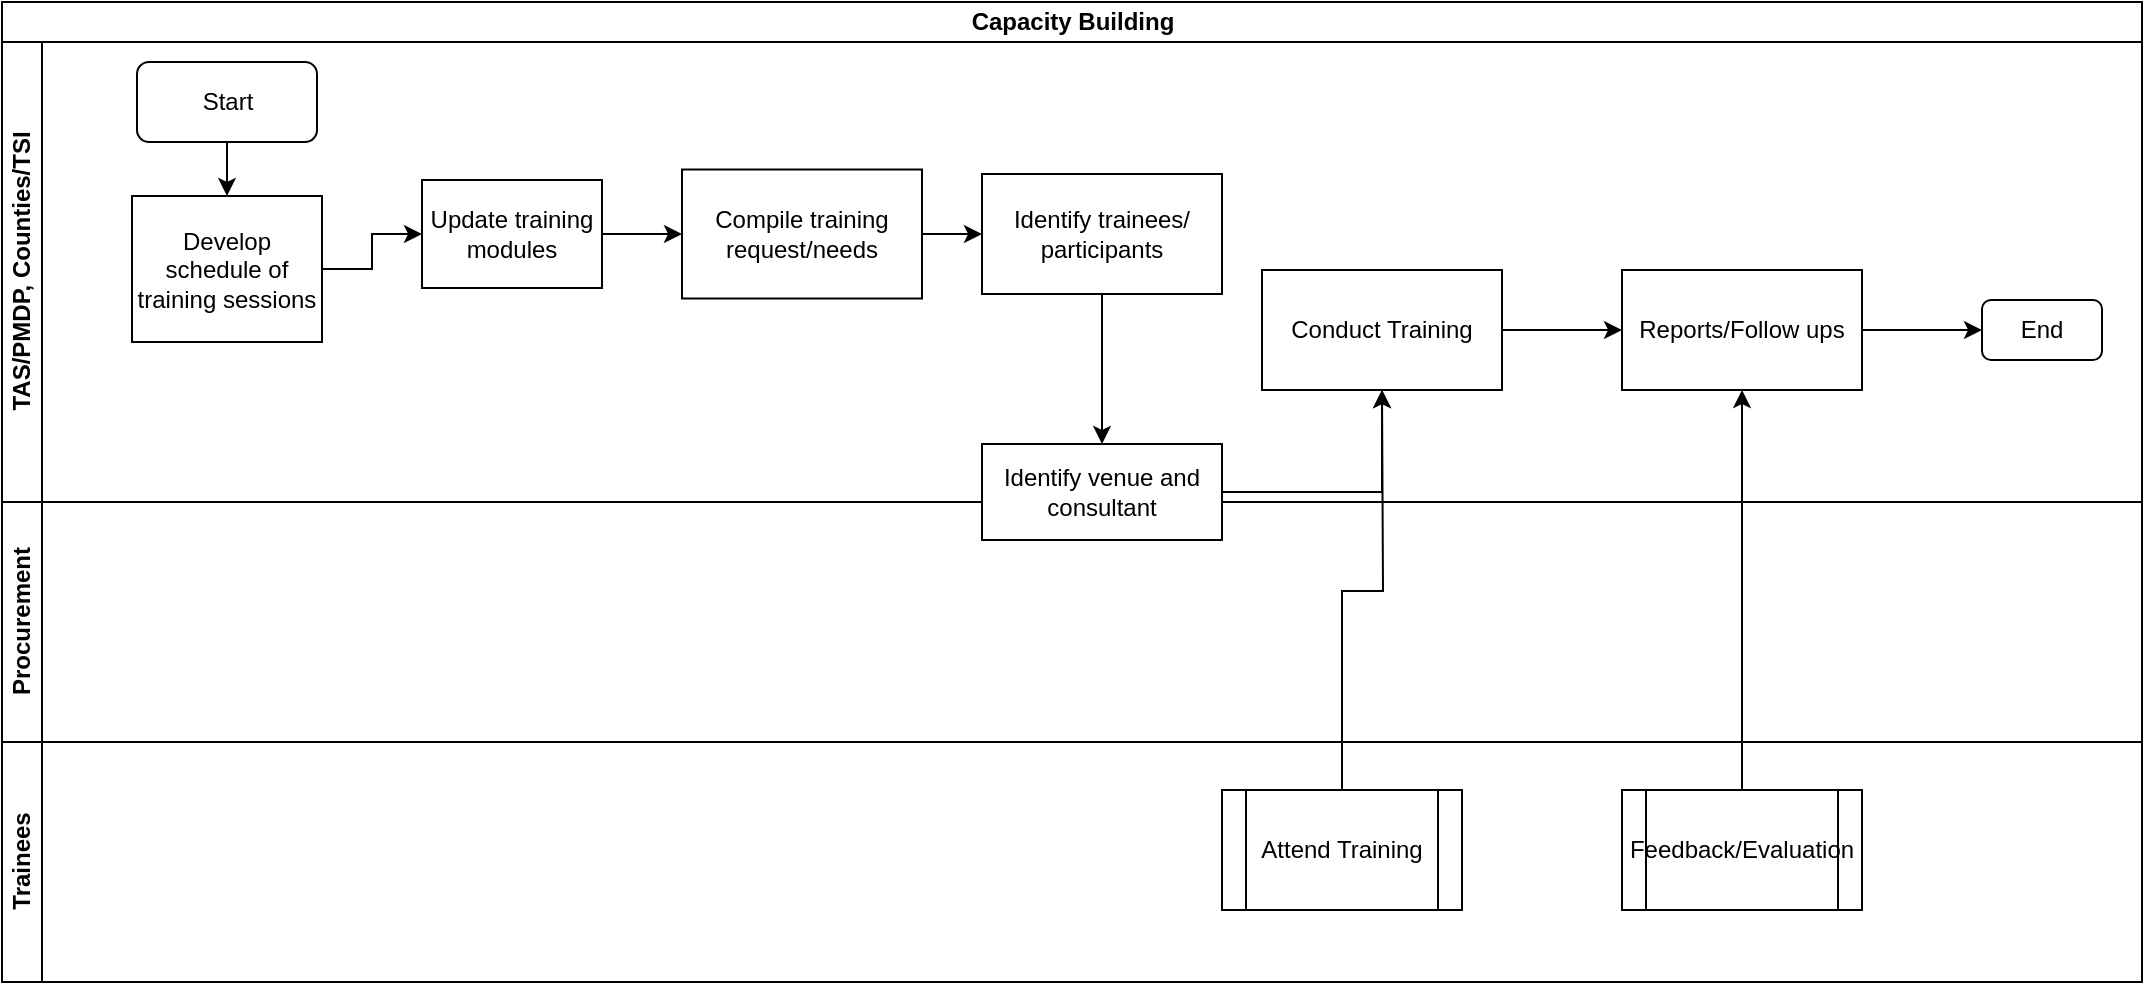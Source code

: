 <mxfile version="13.6.5" type="github">
  <diagram id="rCNa7DLD2jpDUoPVRZJ3" name="Page-1">
    <mxGraphModel dx="1038" dy="547" grid="1" gridSize="10" guides="1" tooltips="1" connect="1" arrows="1" fold="1" page="1" pageScale="1" pageWidth="1169" pageHeight="827" math="0" shadow="0">
      <root>
        <mxCell id="0" />
        <mxCell id="1" parent="0" />
        <mxCell id="l5Gfr-ivbOJTfbFVOcsI-1" value="Capacity Building" style="swimlane;html=1;childLayout=stackLayout;resizeParent=1;resizeParentMax=0;horizontal=1;startSize=20;horizontalStack=0;" vertex="1" parent="1">
          <mxGeometry x="70" y="80" width="1070" height="490" as="geometry" />
        </mxCell>
        <mxCell id="l5Gfr-ivbOJTfbFVOcsI-2" value="TAS/PMDP, Counties/TSI" style="swimlane;html=1;startSize=20;horizontal=0;" vertex="1" parent="l5Gfr-ivbOJTfbFVOcsI-1">
          <mxGeometry y="20" width="1070" height="230" as="geometry" />
        </mxCell>
        <mxCell id="l5Gfr-ivbOJTfbFVOcsI-6" value="Start" style="rounded=1;whiteSpace=wrap;html=1;" vertex="1" parent="l5Gfr-ivbOJTfbFVOcsI-2">
          <mxGeometry x="67.5" y="10" width="90" height="40" as="geometry" />
        </mxCell>
        <mxCell id="l5Gfr-ivbOJTfbFVOcsI-12" value="Compile training request/needs" style="whiteSpace=wrap;html=1;rounded=0;" vertex="1" parent="l5Gfr-ivbOJTfbFVOcsI-2">
          <mxGeometry x="340" y="63.75" width="120" height="64.5" as="geometry" />
        </mxCell>
        <mxCell id="l5Gfr-ivbOJTfbFVOcsI-9" value="Update training modules" style="whiteSpace=wrap;html=1;rounded=0;" vertex="1" parent="l5Gfr-ivbOJTfbFVOcsI-2">
          <mxGeometry x="210" y="69" width="90" height="54" as="geometry" />
        </mxCell>
        <mxCell id="l5Gfr-ivbOJTfbFVOcsI-7" value="Develop schedule of training sessions" style="rounded=0;whiteSpace=wrap;html=1;" vertex="1" parent="l5Gfr-ivbOJTfbFVOcsI-2">
          <mxGeometry x="65" y="77" width="95" height="73" as="geometry" />
        </mxCell>
        <mxCell id="l5Gfr-ivbOJTfbFVOcsI-11" value="" style="endArrow=classic;html=1;exitX=0.5;exitY=1;exitDx=0;exitDy=0;entryX=0.5;entryY=0;entryDx=0;entryDy=0;" edge="1" parent="l5Gfr-ivbOJTfbFVOcsI-2" source="l5Gfr-ivbOJTfbFVOcsI-6" target="l5Gfr-ivbOJTfbFVOcsI-7">
          <mxGeometry width="50" height="50" relative="1" as="geometry">
            <mxPoint x="410" y="200" as="sourcePoint" />
            <mxPoint x="460" y="150" as="targetPoint" />
          </mxGeometry>
        </mxCell>
        <mxCell id="l5Gfr-ivbOJTfbFVOcsI-10" value="" style="edgeStyle=orthogonalEdgeStyle;rounded=0;orthogonalLoop=1;jettySize=auto;html=1;" edge="1" parent="l5Gfr-ivbOJTfbFVOcsI-2" source="l5Gfr-ivbOJTfbFVOcsI-7" target="l5Gfr-ivbOJTfbFVOcsI-9">
          <mxGeometry relative="1" as="geometry" />
        </mxCell>
        <mxCell id="l5Gfr-ivbOJTfbFVOcsI-13" value="" style="edgeStyle=orthogonalEdgeStyle;rounded=0;orthogonalLoop=1;jettySize=auto;html=1;" edge="1" parent="l5Gfr-ivbOJTfbFVOcsI-2" source="l5Gfr-ivbOJTfbFVOcsI-9" target="l5Gfr-ivbOJTfbFVOcsI-12">
          <mxGeometry relative="1" as="geometry" />
        </mxCell>
        <mxCell id="l5Gfr-ivbOJTfbFVOcsI-21" value="Conduct Training" style="whiteSpace=wrap;html=1;rounded=0;" vertex="1" parent="l5Gfr-ivbOJTfbFVOcsI-2">
          <mxGeometry x="630" y="114" width="120" height="60" as="geometry" />
        </mxCell>
        <mxCell id="l5Gfr-ivbOJTfbFVOcsI-35" value="End" style="rounded=1;whiteSpace=wrap;html=1;" vertex="1" parent="l5Gfr-ivbOJTfbFVOcsI-2">
          <mxGeometry x="990" y="129" width="60" height="30" as="geometry" />
        </mxCell>
        <mxCell id="l5Gfr-ivbOJTfbFVOcsI-3" value="Procurement" style="swimlane;html=1;startSize=20;horizontal=0;" vertex="1" parent="l5Gfr-ivbOJTfbFVOcsI-1">
          <mxGeometry y="250" width="1070" height="120" as="geometry" />
        </mxCell>
        <mxCell id="l5Gfr-ivbOJTfbFVOcsI-4" value="Trainees" style="swimlane;html=1;startSize=20;horizontal=0;" vertex="1" parent="l5Gfr-ivbOJTfbFVOcsI-1">
          <mxGeometry y="370" width="1070" height="120" as="geometry" />
        </mxCell>
        <mxCell id="l5Gfr-ivbOJTfbFVOcsI-23" value="Attend Training" style="shape=process;whiteSpace=wrap;html=1;backgroundOutline=1;" vertex="1" parent="l5Gfr-ivbOJTfbFVOcsI-4">
          <mxGeometry x="610" y="24" width="120" height="60" as="geometry" />
        </mxCell>
        <mxCell id="l5Gfr-ivbOJTfbFVOcsI-30" value="Feedback/Evaluation" style="shape=process;whiteSpace=wrap;html=1;backgroundOutline=1;" vertex="1" parent="l5Gfr-ivbOJTfbFVOcsI-4">
          <mxGeometry x="810" y="24" width="120" height="60" as="geometry" />
        </mxCell>
        <mxCell id="l5Gfr-ivbOJTfbFVOcsI-25" value="" style="edgeStyle=orthogonalEdgeStyle;rounded=0;orthogonalLoop=1;jettySize=auto;html=1;" edge="1" parent="l5Gfr-ivbOJTfbFVOcsI-1" source="l5Gfr-ivbOJTfbFVOcsI-23">
          <mxGeometry relative="1" as="geometry">
            <mxPoint x="690" y="194" as="targetPoint" />
          </mxGeometry>
        </mxCell>
        <mxCell id="l5Gfr-ivbOJTfbFVOcsI-18" value="" style="edgeStyle=orthogonalEdgeStyle;rounded=0;orthogonalLoop=1;jettySize=auto;html=1;" edge="1" parent="1" source="l5Gfr-ivbOJTfbFVOcsI-14" target="l5Gfr-ivbOJTfbFVOcsI-17">
          <mxGeometry relative="1" as="geometry" />
        </mxCell>
        <mxCell id="l5Gfr-ivbOJTfbFVOcsI-14" value="Identify trainees/ participants" style="whiteSpace=wrap;html=1;rounded=0;" vertex="1" parent="1">
          <mxGeometry x="560" y="166" width="120" height="60" as="geometry" />
        </mxCell>
        <mxCell id="l5Gfr-ivbOJTfbFVOcsI-15" value="" style="edgeStyle=orthogonalEdgeStyle;rounded=0;orthogonalLoop=1;jettySize=auto;html=1;" edge="1" parent="1" source="l5Gfr-ivbOJTfbFVOcsI-12" target="l5Gfr-ivbOJTfbFVOcsI-14">
          <mxGeometry relative="1" as="geometry" />
        </mxCell>
        <mxCell id="l5Gfr-ivbOJTfbFVOcsI-22" value="" style="edgeStyle=orthogonalEdgeStyle;rounded=0;orthogonalLoop=1;jettySize=auto;html=1;" edge="1" parent="1" source="l5Gfr-ivbOJTfbFVOcsI-17" target="l5Gfr-ivbOJTfbFVOcsI-21">
          <mxGeometry relative="1" as="geometry" />
        </mxCell>
        <mxCell id="l5Gfr-ivbOJTfbFVOcsI-17" value="Identify venue and consultant" style="whiteSpace=wrap;html=1;rounded=0;" vertex="1" parent="1">
          <mxGeometry x="560" y="301" width="120" height="48" as="geometry" />
        </mxCell>
        <mxCell id="l5Gfr-ivbOJTfbFVOcsI-34" value="" style="edgeStyle=orthogonalEdgeStyle;rounded=0;orthogonalLoop=1;jettySize=auto;html=1;" edge="1" parent="1" source="l5Gfr-ivbOJTfbFVOcsI-28" target="l5Gfr-ivbOJTfbFVOcsI-35">
          <mxGeometry relative="1" as="geometry">
            <mxPoint x="1080" y="244" as="targetPoint" />
          </mxGeometry>
        </mxCell>
        <mxCell id="l5Gfr-ivbOJTfbFVOcsI-28" value="Reports/Follow ups" style="whiteSpace=wrap;html=1;rounded=0;" vertex="1" parent="1">
          <mxGeometry x="880" y="214" width="120" height="60" as="geometry" />
        </mxCell>
        <mxCell id="l5Gfr-ivbOJTfbFVOcsI-29" value="" style="edgeStyle=orthogonalEdgeStyle;rounded=0;orthogonalLoop=1;jettySize=auto;html=1;" edge="1" parent="1" source="l5Gfr-ivbOJTfbFVOcsI-21" target="l5Gfr-ivbOJTfbFVOcsI-28">
          <mxGeometry relative="1" as="geometry" />
        </mxCell>
        <mxCell id="l5Gfr-ivbOJTfbFVOcsI-32" value="" style="edgeStyle=orthogonalEdgeStyle;rounded=0;orthogonalLoop=1;jettySize=auto;html=1;entryX=0.5;entryY=1;entryDx=0;entryDy=0;" edge="1" parent="1" source="l5Gfr-ivbOJTfbFVOcsI-30" target="l5Gfr-ivbOJTfbFVOcsI-28">
          <mxGeometry relative="1" as="geometry">
            <mxPoint x="940" y="394" as="targetPoint" />
          </mxGeometry>
        </mxCell>
      </root>
    </mxGraphModel>
  </diagram>
</mxfile>
